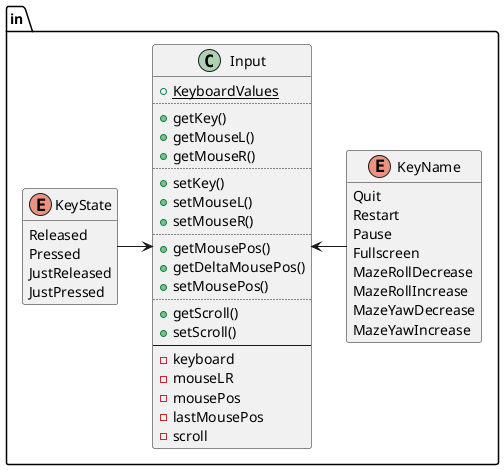@startuml
set separator ::

enum in::KeyState {
	Released
	Pressed
	JustReleased
	JustPressed
}
hide KeyState methods

enum in::KeyName {
	Quit
	Restart
	Pause
	Fullscreen
	MazeRollDecrease
	MazeRollIncrease
	MazeYawDecrease
	MazeYawIncrease
}
hide KeyName methods

class in::Input {
	{static} +KeyboardValues
	..
	+getKey()
	+getMouseL()
	+getMouseR()
	..
	+setKey()
	+setMouseL()
	+setMouseR()
	..
	+getMousePos()
	+getDeltaMousePos()
	+setMousePos()
	..
	+getScroll()
	+setScroll()
	--
	-keyboard
	-mouseLR
	-mousePos
	-lastMousePos
	-scroll
}

Input <-left- KeyState
Input <-right- KeyName

@enduml
